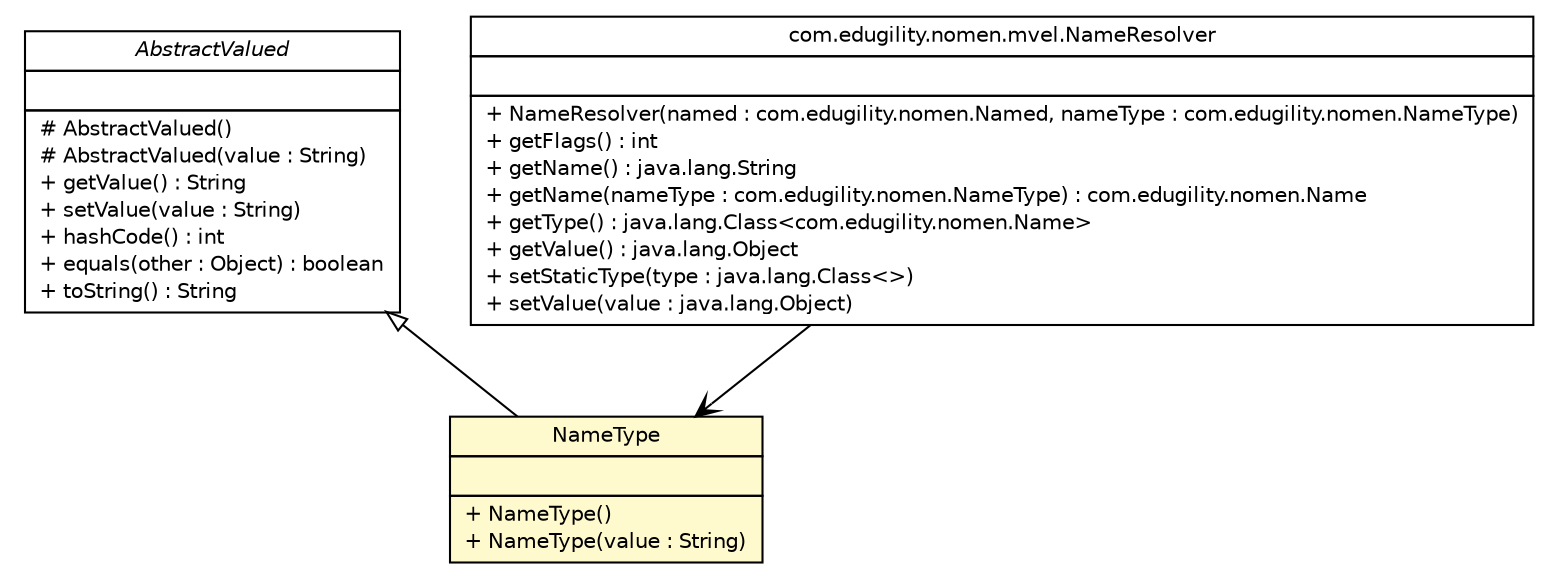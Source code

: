 #!/usr/local/bin/dot
#
# Class diagram 
# Generated by UMLGraph version R5_6-24-gf6e263 (http://www.umlgraph.org/)
#

digraph G {
	edge [fontname="Helvetica",fontsize=10,labelfontname="Helvetica",labelfontsize=10];
	node [fontname="Helvetica",fontsize=10,shape=plaintext];
	nodesep=0.25;
	ranksep=0.5;
	// com.edugility.nomen.NameType
	c146 [label=<<table title="com.edugility.nomen.NameType" border="0" cellborder="1" cellspacing="0" cellpadding="2" port="p" bgcolor="lemonChiffon" href="./NameType.html">
		<tr><td><table border="0" cellspacing="0" cellpadding="1">
<tr><td align="center" balign="center"> NameType </td></tr>
		</table></td></tr>
		<tr><td><table border="0" cellspacing="0" cellpadding="1">
<tr><td align="left" balign="left">  </td></tr>
		</table></td></tr>
		<tr><td><table border="0" cellspacing="0" cellpadding="1">
<tr><td align="left" balign="left"> + NameType() </td></tr>
<tr><td align="left" balign="left"> + NameType(value : String) </td></tr>
		</table></td></tr>
		</table>>, URL="./NameType.html", fontname="Helvetica", fontcolor="black", fontsize=10.0];
	// com.edugility.nomen.AbstractValued
	c152 [label=<<table title="com.edugility.nomen.AbstractValued" border="0" cellborder="1" cellspacing="0" cellpadding="2" port="p" href="./AbstractValued.html">
		<tr><td><table border="0" cellspacing="0" cellpadding="1">
<tr><td align="center" balign="center"><font face="Helvetica-Oblique"> AbstractValued </font></td></tr>
		</table></td></tr>
		<tr><td><table border="0" cellspacing="0" cellpadding="1">
<tr><td align="left" balign="left">  </td></tr>
		</table></td></tr>
		<tr><td><table border="0" cellspacing="0" cellpadding="1">
<tr><td align="left" balign="left"> # AbstractValued() </td></tr>
<tr><td align="left" balign="left"> # AbstractValued(value : String) </td></tr>
<tr><td align="left" balign="left"> + getValue() : String </td></tr>
<tr><td align="left" balign="left"> + setValue(value : String) </td></tr>
<tr><td align="left" balign="left"> + hashCode() : int </td></tr>
<tr><td align="left" balign="left"> + equals(other : Object) : boolean </td></tr>
<tr><td align="left" balign="left"> + toString() : String </td></tr>
		</table></td></tr>
		</table>>, URL="./AbstractValued.html", fontname="Helvetica", fontcolor="black", fontsize=10.0];
	// com.edugility.nomen.mvel.NameResolver
	c155 [label=<<table title="com.edugility.nomen.mvel.NameResolver" border="0" cellborder="1" cellspacing="0" cellpadding="2" port="p" href="./mvel/NameResolver.html">
		<tr><td><table border="0" cellspacing="0" cellpadding="1">
<tr><td align="center" balign="center"> com.edugility.nomen.mvel.NameResolver </td></tr>
		</table></td></tr>
		<tr><td><table border="0" cellspacing="0" cellpadding="1">
<tr><td align="left" balign="left">  </td></tr>
		</table></td></tr>
		<tr><td><table border="0" cellspacing="0" cellpadding="1">
<tr><td align="left" balign="left"> + NameResolver(named : com.edugility.nomen.Named, nameType : com.edugility.nomen.NameType) </td></tr>
<tr><td align="left" balign="left"> + getFlags() : int </td></tr>
<tr><td align="left" balign="left"> + getName() : java.lang.String </td></tr>
<tr><td align="left" balign="left"> + getName(nameType : com.edugility.nomen.NameType) : com.edugility.nomen.Name </td></tr>
<tr><td align="left" balign="left"> + getType() : java.lang.Class&lt;com.edugility.nomen.Name&gt; </td></tr>
<tr><td align="left" balign="left"> + getValue() : java.lang.Object </td></tr>
<tr><td align="left" balign="left"> + setStaticType(type : java.lang.Class&lt;&gt;) </td></tr>
<tr><td align="left" balign="left"> + setValue(value : java.lang.Object) </td></tr>
		</table></td></tr>
		</table>>, URL="./mvel/NameResolver.html", fontname="Helvetica", fontcolor="black", fontsize=10.0];
	//com.edugility.nomen.NameType extends com.edugility.nomen.AbstractValued
	c152:p -> c146:p [dir=back,arrowtail=empty];
	// com.edugility.nomen.mvel.NameResolver NAVASSOC com.edugility.nomen.NameType
	c155:p -> c146:p [taillabel="", label="", headlabel="", fontname="Helvetica", fontcolor="black", fontsize=10.0, color="black", arrowhead=open];
}

